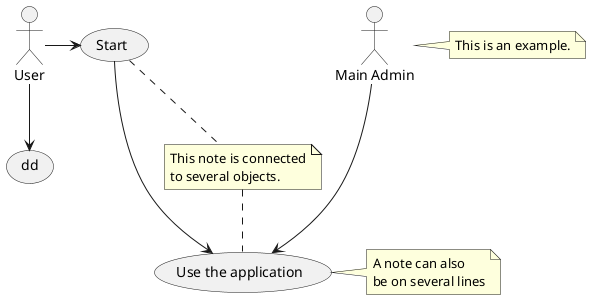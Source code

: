 @startuml
:Main Admin: as Admin
(Use the application) as (Use)

User -> (Start)
Start --> (Use)
User --> (dd)

Admin ---> (Use)

note right of Admin : This is an example.

note right of (Use)
A note can also
be on several lines
end note

note "This note is connected\nto several objects." as N2
(Start) .. N2
N2 .. (Use)
@enduml